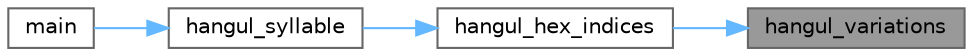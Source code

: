 digraph "hangul_variations"
{
 // LATEX_PDF_SIZE
  bgcolor="transparent";
  edge [fontname=Helvetica,fontsize=10,labelfontname=Helvetica,labelfontsize=10];
  node [fontname=Helvetica,fontsize=10,shape=box,height=0.2,width=0.4];
  rankdir="RL";
  Node1 [label="hangul_variations",height=0.2,width=0.4,color="gray40", fillcolor="grey60", style="filled", fontcolor="black",tooltip="Determine the variations of each letter in a Hangul syllable."];
  Node1 -> Node2 [dir="back",color="steelblue1",style="solid"];
  Node2 [label="hangul_hex_indices",height=0.2,width=0.4,color="grey40", fillcolor="white", style="filled",URL="$unihangul-support_8c.html#a2f88bf9b2f6d754350f996933a0a9a65",tooltip="Determine index values to the bitmaps for a syllable's components."];
  Node2 -> Node3 [dir="back",color="steelblue1",style="solid"];
  Node3 [label="hangul_syllable",height=0.2,width=0.4,color="grey40", fillcolor="white", style="filled",URL="$unihangul-support_8c.html#abb373afe914554ff8443f05d83b69e8e",tooltip="Given letters in a Hangul syllable, return a glyph."];
  Node3 -> Node4 [dir="back",color="steelblue1",style="solid"];
  Node4 [label="main",height=0.2,width=0.4,color="grey40", fillcolor="white", style="filled",URL="$johab2syllables_8c.html#a0ddf1224851353fc92bfbff6f499fa97",tooltip="The main function."];
}
